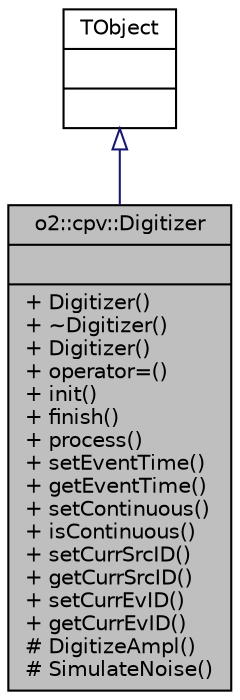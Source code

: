 digraph "o2::cpv::Digitizer"
{
 // INTERACTIVE_SVG=YES
  bgcolor="transparent";
  edge [fontname="Helvetica",fontsize="10",labelfontname="Helvetica",labelfontsize="10"];
  node [fontname="Helvetica",fontsize="10",shape=record];
  Node0 [label="{o2::cpv::Digitizer\n||+ Digitizer()\l+ ~Digitizer()\l+ Digitizer()\l+ operator=()\l+ init()\l+ finish()\l+ process()\l+ setEventTime()\l+ getEventTime()\l+ setContinuous()\l+ isContinuous()\l+ setCurrSrcID()\l+ getCurrSrcID()\l+ setCurrEvID()\l+ getCurrEvID()\l# DigitizeAmpl()\l# SimulateNoise()\l}",height=0.2,width=0.4,color="black", fillcolor="grey75", style="filled", fontcolor="black"];
  Node1 -> Node0 [dir="back",color="midnightblue",fontsize="10",style="solid",arrowtail="onormal",fontname="Helvetica"];
  Node1 [label="{TObject\n||}",height=0.2,width=0.4,color="black",URL="$d5/d0f/classTObject.html"];
}
